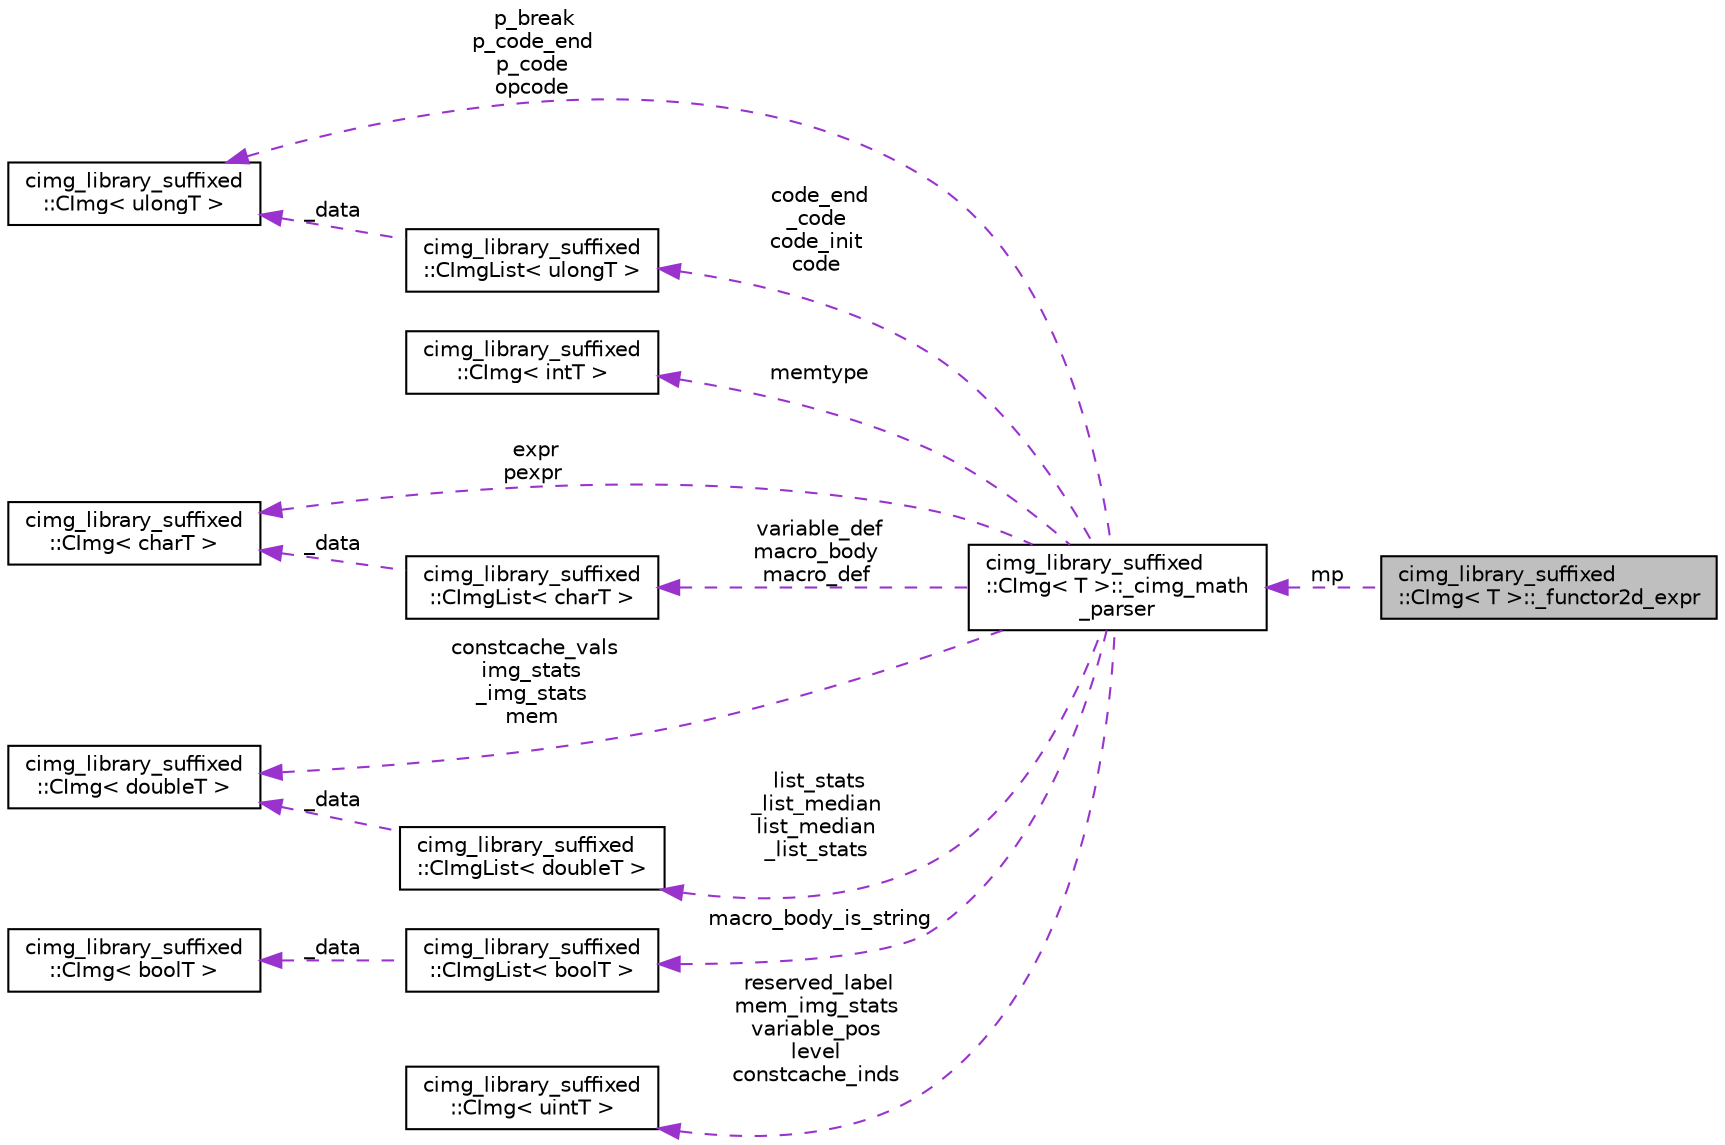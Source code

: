 digraph "cimg_library_suffixed::CImg&lt; T &gt;::_functor2d_expr"
{
  edge [fontname="Helvetica",fontsize="10",labelfontname="Helvetica",labelfontsize="10"];
  node [fontname="Helvetica",fontsize="10",shape=record];
  rankdir="LR";
  Node1 [label="cimg_library_suffixed\l::CImg\< T \>::_functor2d_expr",height=0.2,width=0.4,color="black", fillcolor="grey75", style="filled", fontcolor="black"];
  Node2 -> Node1 [dir="back",color="darkorchid3",fontsize="10",style="dashed",label=" mp" ,fontname="Helvetica"];
  Node2 [label="cimg_library_suffixed\l::CImg\< T \>::_cimg_math\l_parser",height=0.2,width=0.4,color="black", fillcolor="white", style="filled",URL="$structcimg__library__suffixed_1_1_c_img_1_1__cimg__math__parser.html"];
  Node3 -> Node2 [dir="back",color="darkorchid3",fontsize="10",style="dashed",label=" code_end\n_code\ncode_init\ncode" ,fontname="Helvetica"];
  Node3 [label="cimg_library_suffixed\l::CImgList\< ulongT \>",height=0.2,width=0.4,color="black", fillcolor="white", style="filled",URL="$structcimg__library__suffixed_1_1_c_img_list.html"];
  Node4 -> Node3 [dir="back",color="darkorchid3",fontsize="10",style="dashed",label=" _data" ,fontname="Helvetica"];
  Node4 [label="cimg_library_suffixed\l::CImg\< ulongT \>",height=0.2,width=0.4,color="black", fillcolor="white", style="filled",URL="$structcimg__library__suffixed_1_1_c_img.html"];
  Node5 -> Node2 [dir="back",color="darkorchid3",fontsize="10",style="dashed",label=" memtype" ,fontname="Helvetica"];
  Node5 [label="cimg_library_suffixed\l::CImg\< intT \>",height=0.2,width=0.4,color="black", fillcolor="white", style="filled",URL="$structcimg__library__suffixed_1_1_c_img.html"];
  Node4 -> Node2 [dir="back",color="darkorchid3",fontsize="10",style="dashed",label=" p_break\np_code_end\np_code\nopcode" ,fontname="Helvetica"];
  Node6 -> Node2 [dir="back",color="darkorchid3",fontsize="10",style="dashed",label=" expr\npexpr" ,fontname="Helvetica"];
  Node6 [label="cimg_library_suffixed\l::CImg\< charT \>",height=0.2,width=0.4,color="black", fillcolor="white", style="filled",URL="$structcimg__library__suffixed_1_1_c_img.html"];
  Node7 -> Node2 [dir="back",color="darkorchid3",fontsize="10",style="dashed",label=" constcache_vals\nimg_stats\n_img_stats\nmem" ,fontname="Helvetica"];
  Node7 [label="cimg_library_suffixed\l::CImg\< doubleT \>",height=0.2,width=0.4,color="black", fillcolor="white", style="filled",URL="$structcimg__library__suffixed_1_1_c_img.html"];
  Node8 -> Node2 [dir="back",color="darkorchid3",fontsize="10",style="dashed",label=" variable_def\nmacro_body\nmacro_def" ,fontname="Helvetica"];
  Node8 [label="cimg_library_suffixed\l::CImgList\< charT \>",height=0.2,width=0.4,color="black", fillcolor="white", style="filled",URL="$structcimg__library__suffixed_1_1_c_img_list.html"];
  Node6 -> Node8 [dir="back",color="darkorchid3",fontsize="10",style="dashed",label=" _data" ,fontname="Helvetica"];
  Node9 -> Node2 [dir="back",color="darkorchid3",fontsize="10",style="dashed",label=" macro_body_is_string" ,fontname="Helvetica"];
  Node9 [label="cimg_library_suffixed\l::CImgList\< boolT \>",height=0.2,width=0.4,color="black", fillcolor="white", style="filled",URL="$structcimg__library__suffixed_1_1_c_img_list.html"];
  Node10 -> Node9 [dir="back",color="darkorchid3",fontsize="10",style="dashed",label=" _data" ,fontname="Helvetica"];
  Node10 [label="cimg_library_suffixed\l::CImg\< boolT \>",height=0.2,width=0.4,color="black", fillcolor="white", style="filled",URL="$structcimg__library__suffixed_1_1_c_img.html"];
  Node11 -> Node2 [dir="back",color="darkorchid3",fontsize="10",style="dashed",label=" reserved_label\nmem_img_stats\nvariable_pos\nlevel\nconstcache_inds" ,fontname="Helvetica"];
  Node11 [label="cimg_library_suffixed\l::CImg\< uintT \>",height=0.2,width=0.4,color="black", fillcolor="white", style="filled",URL="$structcimg__library__suffixed_1_1_c_img.html"];
  Node12 -> Node2 [dir="back",color="darkorchid3",fontsize="10",style="dashed",label=" list_stats\n_list_median\nlist_median\n_list_stats" ,fontname="Helvetica"];
  Node12 [label="cimg_library_suffixed\l::CImgList\< doubleT \>",height=0.2,width=0.4,color="black", fillcolor="white", style="filled",URL="$structcimg__library__suffixed_1_1_c_img_list.html"];
  Node7 -> Node12 [dir="back",color="darkorchid3",fontsize="10",style="dashed",label=" _data" ,fontname="Helvetica"];
}

